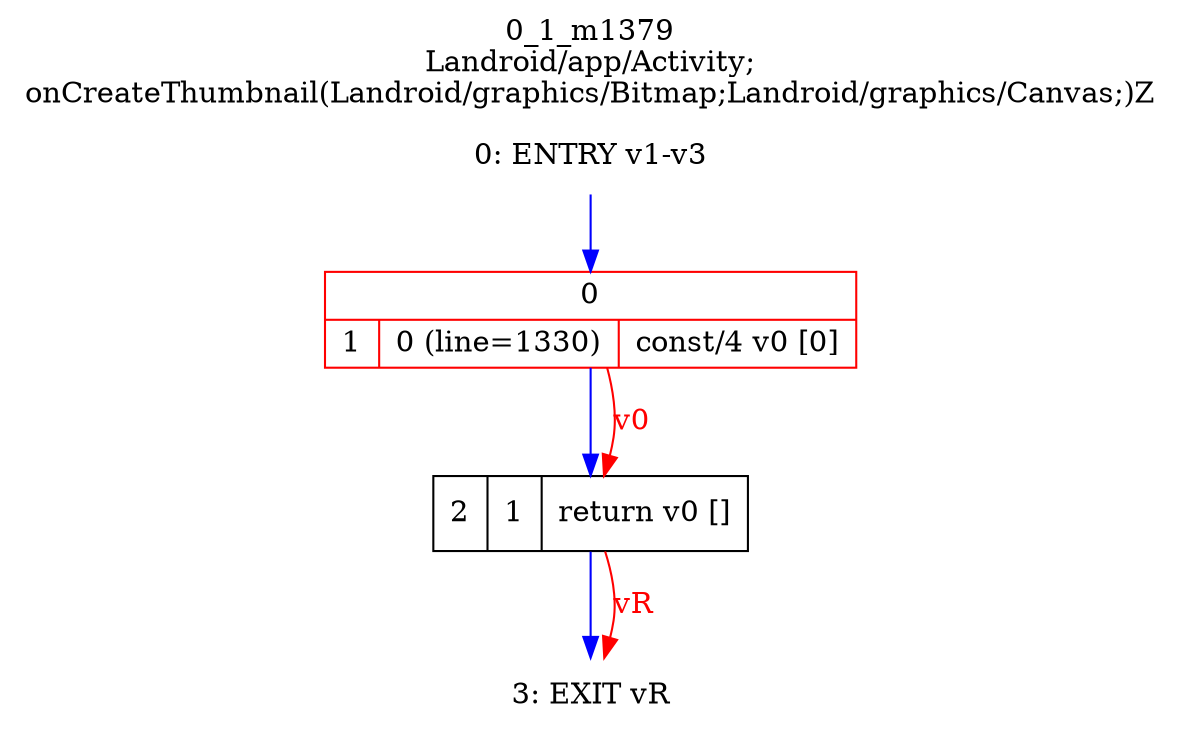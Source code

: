 digraph G {
rankdir=UD;
labelloc=t;
label="0_1_m1379\nLandroid/app/Activity;
onCreateThumbnail(Landroid/graphics/Bitmap;Landroid/graphics/Canvas;)Z";
0[label="0: ENTRY v1-v3",shape=plaintext];
1[label="{0|{1|0 (line=1330)|const/4 v0 [0]\l}}",shape=record, color=red];
2[label="2|1|return v0 []\l",shape=record];
3[label="3: EXIT vR",shape=plaintext];
0->1 [color=blue, fontcolor=blue,weight=100, taillabel=""];
1->2 [color=blue, fontcolor=blue,weight=100, taillabel=""];
2->3 [color=blue, fontcolor=blue,weight=100, taillabel=""];
1->2 [color=red, fontcolor=red, label="v0"];
2->3 [color=red, fontcolor=red, label="vR"];
}
